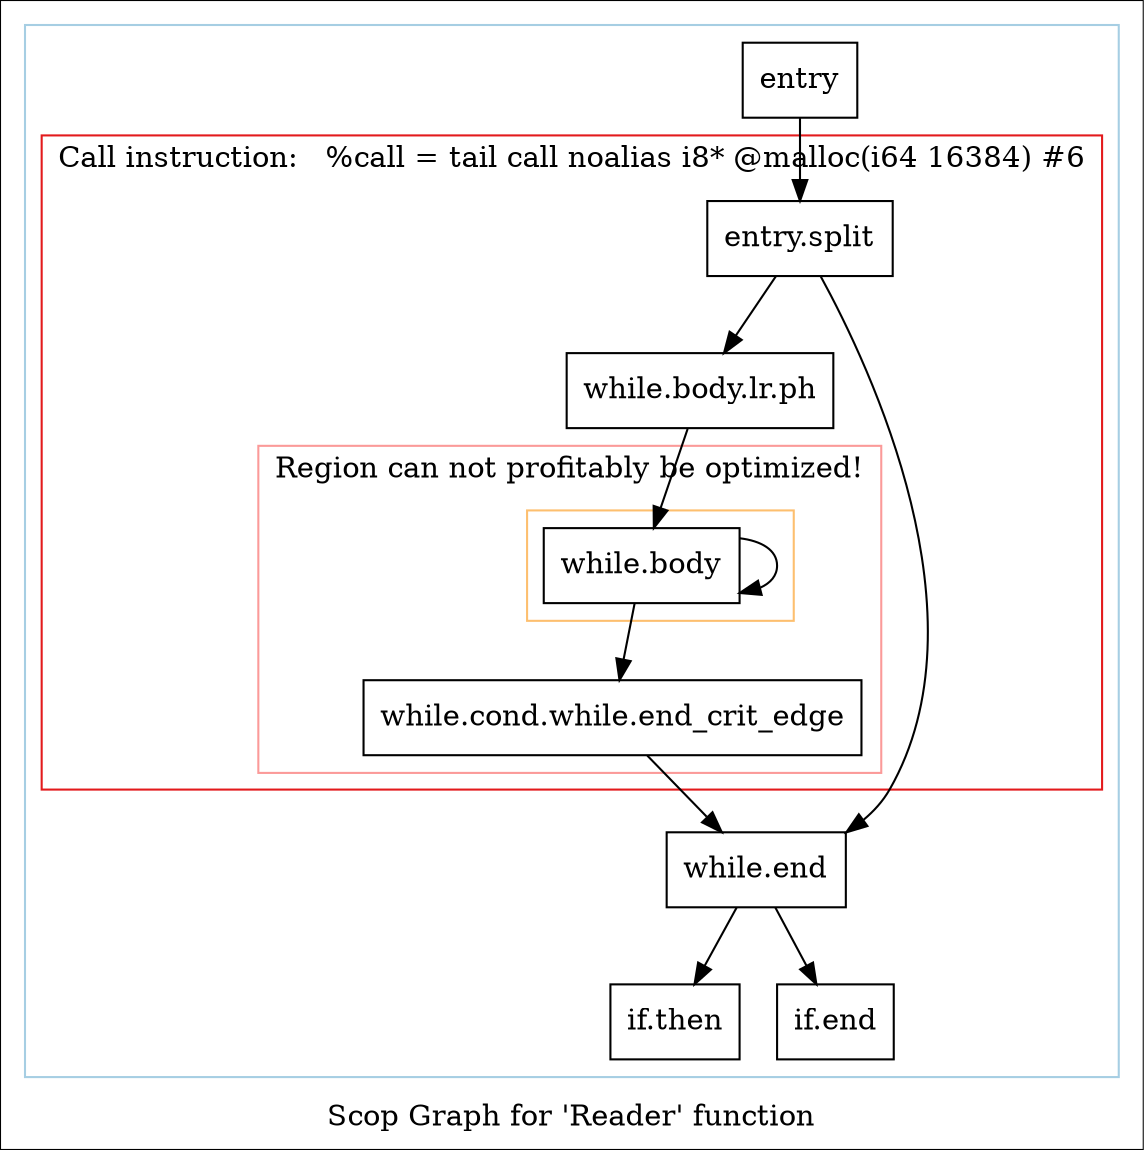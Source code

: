 digraph "Scop Graph for 'Reader' function" {
	label="Scop Graph for 'Reader' function";

	Node0xc917430 [shape=record,label="{entry}"];
	Node0xc917430 -> Node0xc917450;
	Node0xc917450 [shape=record,label="{entry.split}"];
	Node0xc917450 -> Node0xc9030e0;
	Node0xc917450 -> Node0xc8fe1d0;
	Node0xc9030e0 [shape=record,label="{while.end}"];
	Node0xc9030e0 -> Node0xc91b960;
	Node0xc9030e0 -> Node0xc918aa0;
	Node0xc91b960 [shape=record,label="{if.then}"];
	Node0xc918aa0 [shape=record,label="{if.end}"];
	Node0xc8fe1d0 [shape=record,label="{while.body.lr.ph}"];
	Node0xc8fe1d0 -> Node0xc918b40;
	Node0xc918b40 [shape=record,label="{while.body}"];
	Node0xc918b40 -> Node0xc918b40[constraint=false];
	Node0xc918b40 -> Node0xc918910;
	Node0xc918910 [shape=record,label="{while.cond.while.end_crit_edge}"];
	Node0xc918910 -> Node0xc9030e0;
	colorscheme = "paired12"
        subgraph cluster_0xc926b40 {
          label = "";
          style = solid;
          color = 1
          subgraph cluster_0xc8faf20 {
            label = "Call instruction:   %call = tail call noalias i8* @malloc(i64 16384) #6";
            style = solid;
            color = 6
            subgraph cluster_0xc8f2fd0 {
              label = "Region can not profitably be optimized!";
              style = solid;
              color = 5
              subgraph cluster_0xc913c60 {
                label = "";
                style = solid;
                color = 7
                Node0xc918b40;
              }
              Node0xc918910;
            }
            Node0xc917450;
            Node0xc8fe1d0;
          }
          Node0xc917430;
          Node0xc9030e0;
          Node0xc91b960;
          Node0xc918aa0;
        }
}
